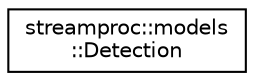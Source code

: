digraph "Graphical Class Hierarchy"
{
  edge [fontname="Helvetica",fontsize="10",labelfontname="Helvetica",labelfontsize="10"];
  node [fontname="Helvetica",fontsize="10",shape=record];
  rankdir="LR";
  Node0 [label="streamproc::models\l::Detection",height=0.2,width=0.4,color="black", fillcolor="white", style="filled",URL="$db/d2c/structstreamproc_1_1models_1_1Detection.html",tooltip="Model of an object detection. "];
}

